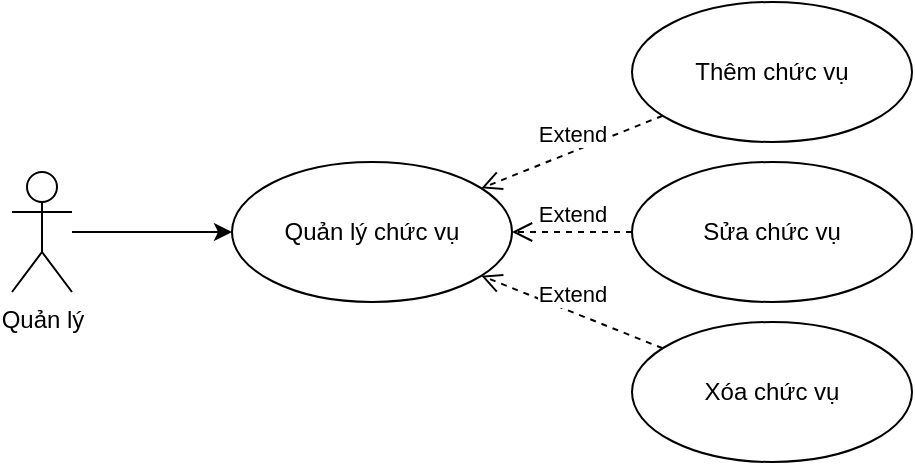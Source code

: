 <mxfile version="24.9.1">
  <diagram name="Trang-1" id="QKUE_ooXcnDkt1vQZddo">
    <mxGraphModel dx="1050" dy="522" grid="1" gridSize="10" guides="1" tooltips="1" connect="1" arrows="1" fold="1" page="1" pageScale="1" pageWidth="827" pageHeight="1169" math="0" shadow="0">
      <root>
        <mxCell id="0" />
        <mxCell id="1" parent="0" />
        <mxCell id="s0A9FFqCOSbbXMuvmdED-3" style="edgeStyle=orthogonalEdgeStyle;rounded=0;orthogonalLoop=1;jettySize=auto;html=1;" edge="1" parent="1" source="s0A9FFqCOSbbXMuvmdED-1" target="s0A9FFqCOSbbXMuvmdED-2">
          <mxGeometry relative="1" as="geometry" />
        </mxCell>
        <mxCell id="s0A9FFqCOSbbXMuvmdED-1" value="Quản lý" style="shape=umlActor;verticalLabelPosition=bottom;verticalAlign=top;html=1;outlineConnect=0;" vertex="1" parent="1">
          <mxGeometry x="60" y="200" width="30" height="60" as="geometry" />
        </mxCell>
        <mxCell id="s0A9FFqCOSbbXMuvmdED-2" value="Quản lý chức vụ" style="ellipse;whiteSpace=wrap;html=1;" vertex="1" parent="1">
          <mxGeometry x="170" y="195" width="140" height="70" as="geometry" />
        </mxCell>
        <mxCell id="s0A9FFqCOSbbXMuvmdED-7" value="" style="group" vertex="1" connectable="0" parent="1">
          <mxGeometry x="370" y="115" width="140" height="230" as="geometry" />
        </mxCell>
        <mxCell id="s0A9FFqCOSbbXMuvmdED-4" value="Xóa chức vụ" style="ellipse;whiteSpace=wrap;html=1;" vertex="1" parent="s0A9FFqCOSbbXMuvmdED-7">
          <mxGeometry y="160" width="140" height="70" as="geometry" />
        </mxCell>
        <mxCell id="s0A9FFqCOSbbXMuvmdED-5" value="Sửa chức vụ" style="ellipse;whiteSpace=wrap;html=1;" vertex="1" parent="s0A9FFqCOSbbXMuvmdED-7">
          <mxGeometry y="80" width="140" height="70" as="geometry" />
        </mxCell>
        <mxCell id="s0A9FFqCOSbbXMuvmdED-6" value="Thêm chức vụ" style="ellipse;whiteSpace=wrap;html=1;" vertex="1" parent="s0A9FFqCOSbbXMuvmdED-7">
          <mxGeometry width="140" height="70" as="geometry" />
        </mxCell>
        <mxCell id="s0A9FFqCOSbbXMuvmdED-8" value="Extend" style="html=1;verticalAlign=bottom;endArrow=open;dashed=1;endSize=8;curved=0;rounded=0;" edge="1" parent="1" source="s0A9FFqCOSbbXMuvmdED-6" target="s0A9FFqCOSbbXMuvmdED-2">
          <mxGeometry x="0.003" relative="1" as="geometry">
            <mxPoint x="450" y="270" as="sourcePoint" />
            <mxPoint x="370" y="270" as="targetPoint" />
            <mxPoint as="offset" />
          </mxGeometry>
        </mxCell>
        <mxCell id="s0A9FFqCOSbbXMuvmdED-9" value="Extend" style="html=1;verticalAlign=bottom;endArrow=open;dashed=1;endSize=8;curved=0;rounded=0;" edge="1" parent="1" source="s0A9FFqCOSbbXMuvmdED-5" target="s0A9FFqCOSbbXMuvmdED-2">
          <mxGeometry relative="1" as="geometry">
            <mxPoint x="394" y="186" as="sourcePoint" />
            <mxPoint x="306" y="219" as="targetPoint" />
            <mxPoint as="offset" />
          </mxGeometry>
        </mxCell>
        <mxCell id="s0A9FFqCOSbbXMuvmdED-10" value="Extend" style="html=1;verticalAlign=bottom;endArrow=open;dashed=1;endSize=8;curved=0;rounded=0;" edge="1" parent="1" source="s0A9FFqCOSbbXMuvmdED-4" target="s0A9FFqCOSbbXMuvmdED-2">
          <mxGeometry relative="1" as="geometry">
            <mxPoint x="380" y="243" as="sourcePoint" />
            <mxPoint x="320" y="242" as="targetPoint" />
          </mxGeometry>
        </mxCell>
      </root>
    </mxGraphModel>
  </diagram>
</mxfile>
